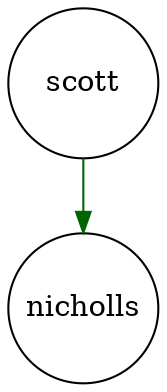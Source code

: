 digraph fullagr_scott_nicholls { 
 K=0.6 
 "scott" -> { "nicholls" } [color="darkgreen", arrowhead="normal", penwidth=1, href="#576"]; 
 "scott" [shape="circle", fixedsize="true", height=1, width=1, style="filled", fillcolor="white", href="#scott"]; 
 "nicholls" [shape="circle", fixedsize="true", height=1, width=1, style="filled", fillcolor="white", href="#nicholls"]; 

}